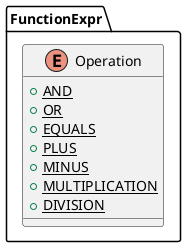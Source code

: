 @startuml

    enum FunctionExpr.Operation {
        {static} +AND
        {static} +OR
        {static} +EQUALS
        {static} +PLUS
        {static} +MINUS
        {static} +MULTIPLICATION
        {static} +DIVISION
    }

@enduml
